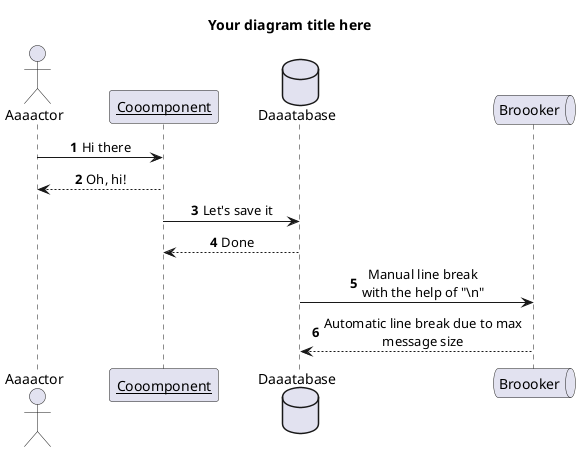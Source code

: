 @startuml slide_skinparam
skinparam {
    Maxmessagesize 200
}
skinparam sequence {
    ParticipantPadding 30
    MessageAlign center
}

autonumber
title Your diagram title here

actor Aaaactor as ac
participant "__Cooomponent__" as a
database Daaatabase as db
queue "Broooker" as b

ac -> a: Hi there
return Oh, hi!
a -> db: Let's save it
db --> a: Done
db -> b: Manual line break\nwith the help of "\\n"
return Automatic line break due to max message size
@enduml